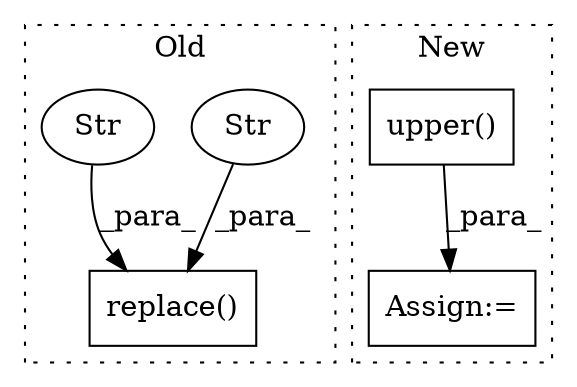 digraph G {
subgraph cluster0 {
1 [label="replace()" a="75" s="3172,3210" l="26,1" shape="box"];
3 [label="Str" a="66" s="3205" l="5" shape="ellipse"];
4 [label="Str" a="66" s="3198" l="5" shape="ellipse"];
label = "Old";
style="dotted";
}
subgraph cluster1 {
2 [label="upper()" a="75" s="4515" l="31" shape="box"];
5 [label="Assign:=" a="68" s="4512" l="3" shape="box"];
label = "New";
style="dotted";
}
2 -> 5 [label="_para_"];
3 -> 1 [label="_para_"];
4 -> 1 [label="_para_"];
}